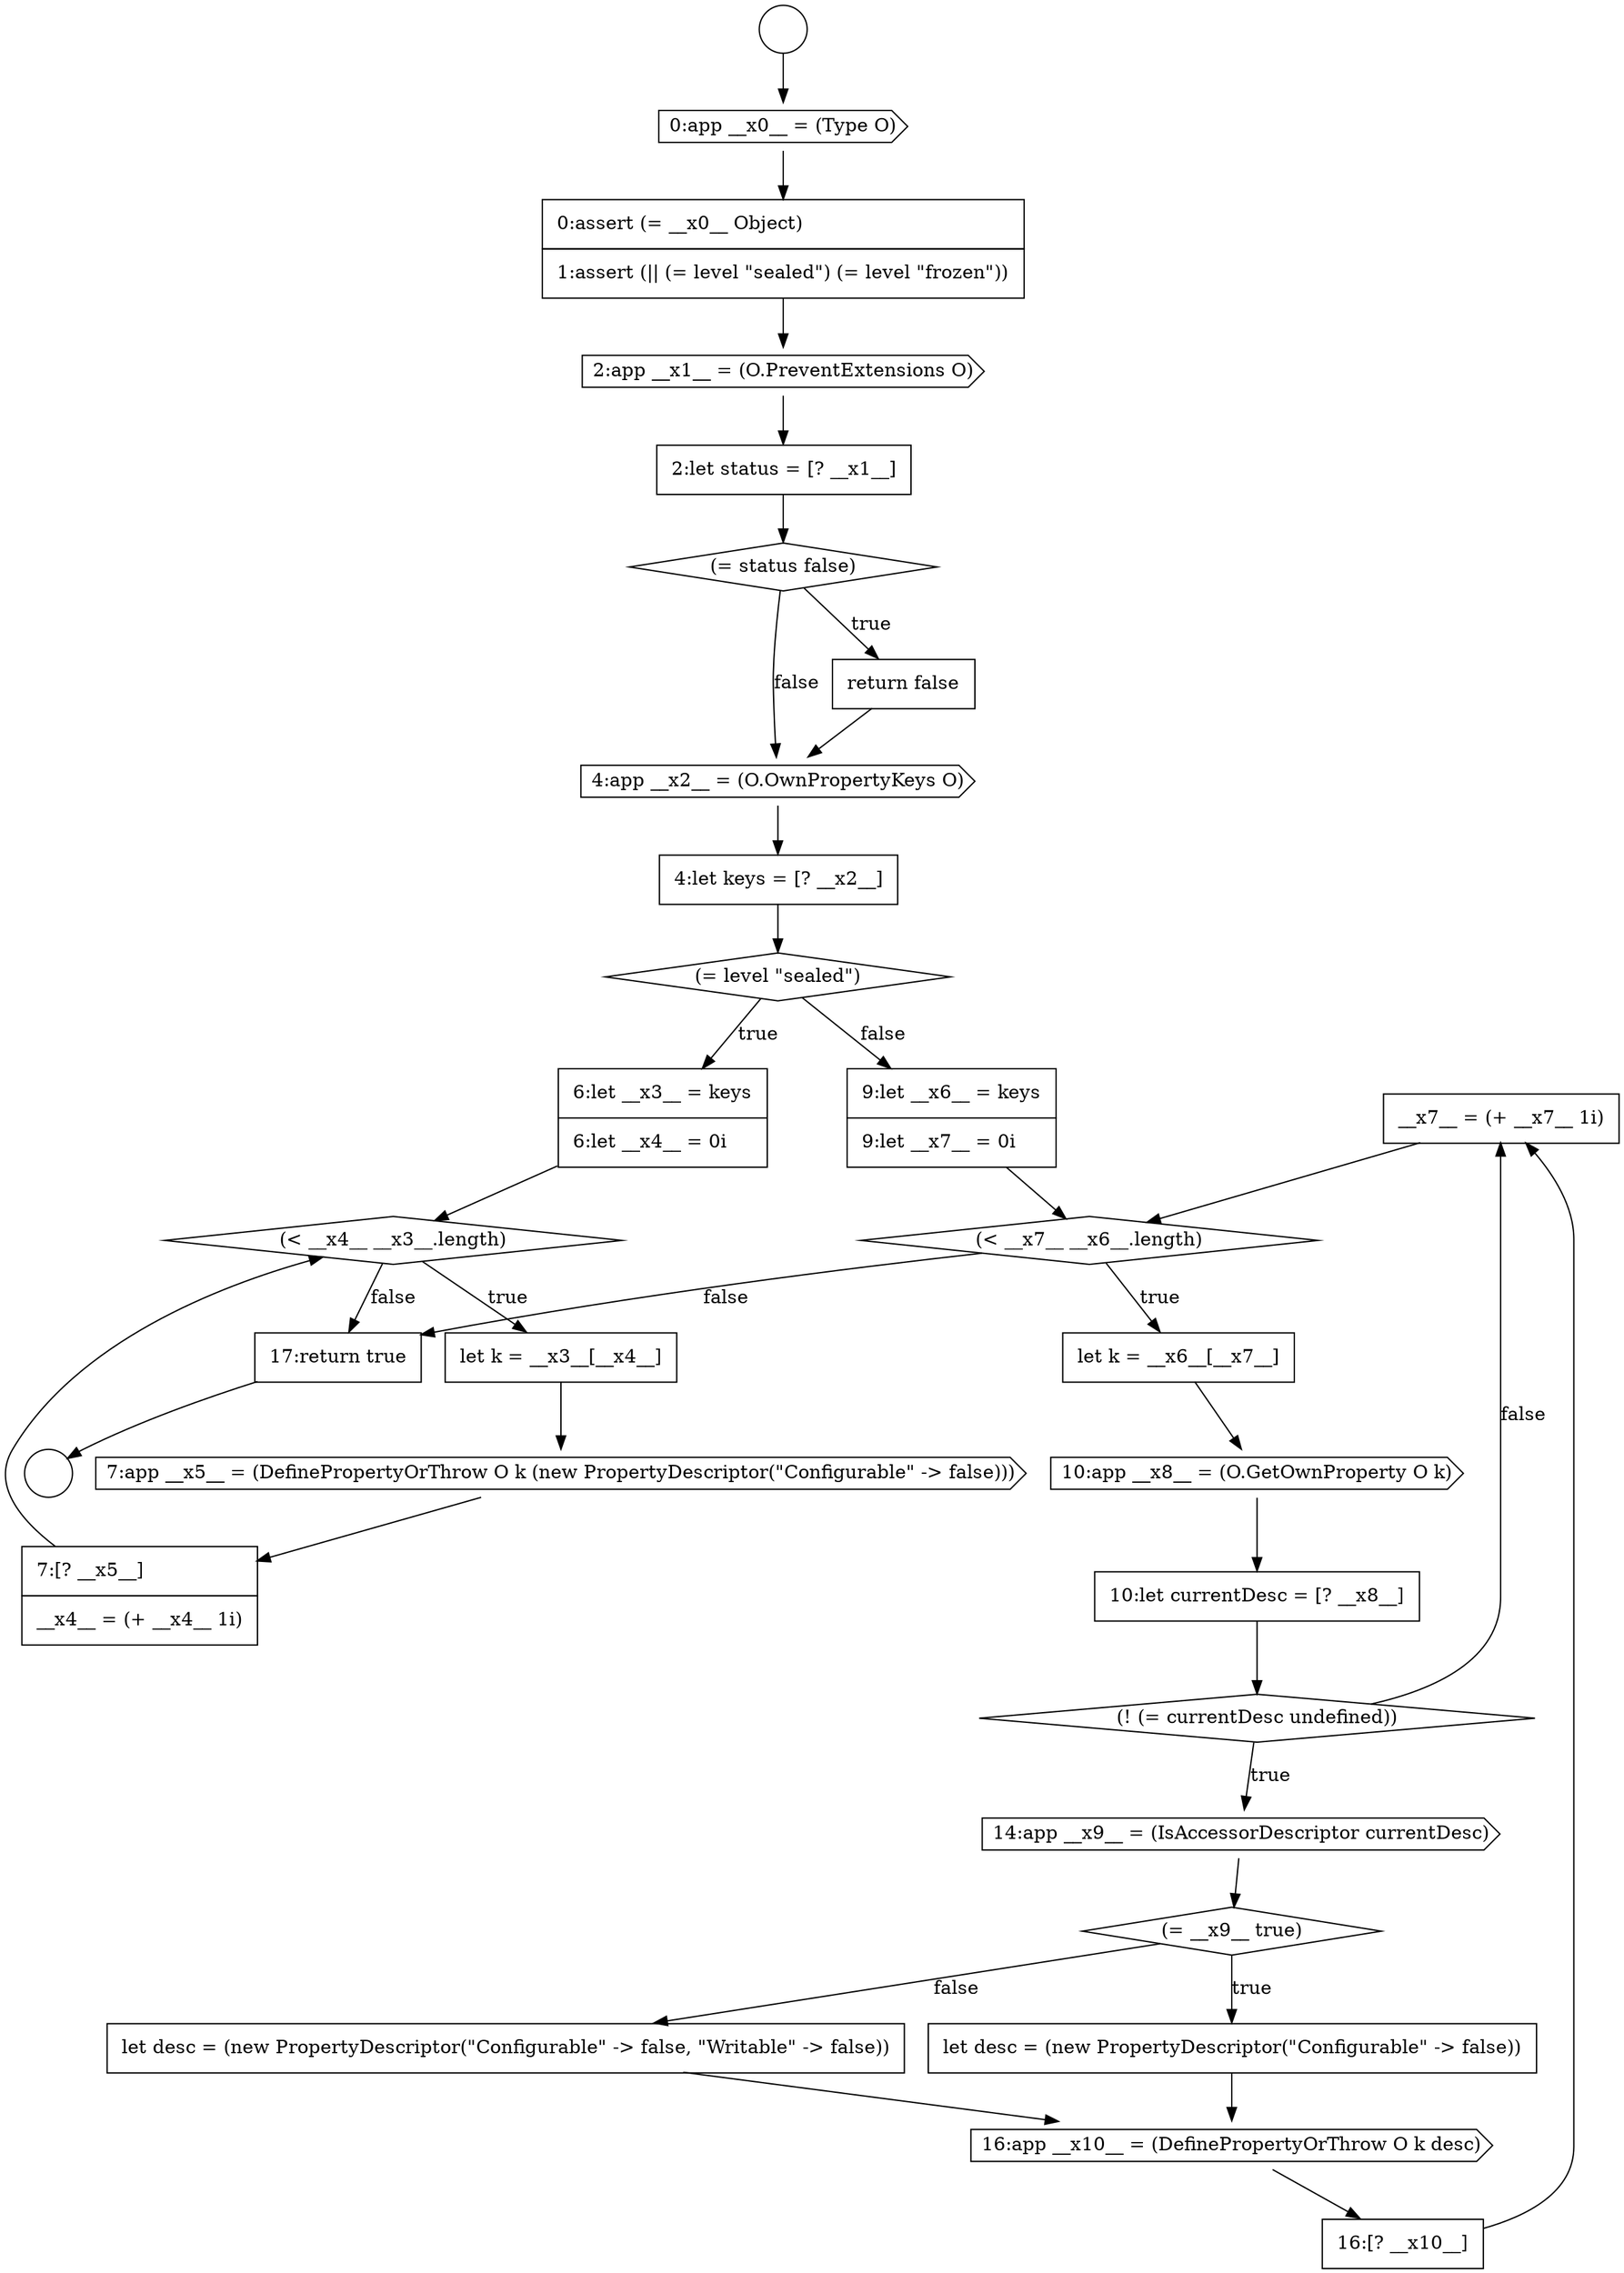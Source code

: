 digraph {
  node846 [shape=none, margin=0, label=<<font color="black">
    <table border="0" cellborder="1" cellspacing="0" cellpadding="10">
      <tr><td align="left">__x7__ = (+ __x7__ 1i)</td></tr>
    </table>
  </font>> color="black" fillcolor="white" style=filled]
  node838 [shape=none, margin=0, label=<<font color="black">
    <table border="0" cellborder="1" cellspacing="0" cellpadding="10">
      <tr><td align="left">10:let currentDesc = [? __x8__]</td></tr>
    </table>
  </font>> color="black" fillcolor="white" style=filled]
  node837 [shape=cds, label=<<font color="black">10:app __x8__ = (O.GetOwnProperty O k)</font>> color="black" fillcolor="white" style=filled]
  node824 [shape=diamond, label=<<font color="black">(= status false)</font>> color="black" fillcolor="white" style=filled]
  node831 [shape=none, margin=0, label=<<font color="black">
    <table border="0" cellborder="1" cellspacing="0" cellpadding="10">
      <tr><td align="left">let k = __x3__[__x4__]</td></tr>
    </table>
  </font>> color="black" fillcolor="white" style=filled]
  node827 [shape=none, margin=0, label=<<font color="black">
    <table border="0" cellborder="1" cellspacing="0" cellpadding="10">
      <tr><td align="left">4:let keys = [? __x2__]</td></tr>
    </table>
  </font>> color="black" fillcolor="white" style=filled]
  node840 [shape=cds, label=<<font color="black">14:app __x9__ = (IsAccessorDescriptor currentDesc)</font>> color="black" fillcolor="white" style=filled]
  node832 [shape=cds, label=<<font color="black">7:app __x5__ = (DefinePropertyOrThrow O k (new PropertyDescriptor(&quot;Configurable&quot; -&gt; false)))</font>> color="black" fillcolor="white" style=filled]
  node828 [shape=diamond, label=<<font color="black">(= level &quot;sealed&quot;)</font>> color="black" fillcolor="white" style=filled]
  node829 [shape=none, margin=0, label=<<font color="black">
    <table border="0" cellborder="1" cellspacing="0" cellpadding="10">
      <tr><td align="left">6:let __x3__ = keys</td></tr>
      <tr><td align="left">6:let __x4__ = 0i</td></tr>
    </table>
  </font>> color="black" fillcolor="white" style=filled]
  node841 [shape=diamond, label=<<font color="black">(= __x9__ true)</font>> color="black" fillcolor="white" style=filled]
  node834 [shape=none, margin=0, label=<<font color="black">
    <table border="0" cellborder="1" cellspacing="0" cellpadding="10">
      <tr><td align="left">9:let __x6__ = keys</td></tr>
      <tr><td align="left">9:let __x7__ = 0i</td></tr>
    </table>
  </font>> color="black" fillcolor="white" style=filled]
  node821 [shape=none, margin=0, label=<<font color="black">
    <table border="0" cellborder="1" cellspacing="0" cellpadding="10">
      <tr><td align="left">0:assert (= __x0__ Object)</td></tr>
      <tr><td align="left">1:assert (|| (= level &quot;sealed&quot;) (= level &quot;frozen&quot;))</td></tr>
    </table>
  </font>> color="black" fillcolor="white" style=filled]
  node825 [shape=none, margin=0, label=<<font color="black">
    <table border="0" cellborder="1" cellspacing="0" cellpadding="10">
      <tr><td align="left">return false</td></tr>
    </table>
  </font>> color="black" fillcolor="white" style=filled]
  node820 [shape=cds, label=<<font color="black">0:app __x0__ = (Type O)</font>> color="black" fillcolor="white" style=filled]
  node847 [shape=none, margin=0, label=<<font color="black">
    <table border="0" cellborder="1" cellspacing="0" cellpadding="10">
      <tr><td align="left">17:return true</td></tr>
    </table>
  </font>> color="black" fillcolor="white" style=filled]
  node830 [shape=diamond, label=<<font color="black">(&lt; __x4__ __x3__.length)</font>> color="black" fillcolor="white" style=filled]
  node842 [shape=none, margin=0, label=<<font color="black">
    <table border="0" cellborder="1" cellspacing="0" cellpadding="10">
      <tr><td align="left">let desc = (new PropertyDescriptor(&quot;Configurable&quot; -&gt; false))</td></tr>
    </table>
  </font>> color="black" fillcolor="white" style=filled]
  node819 [shape=circle label=" " color="black" fillcolor="white" style=filled]
  node843 [shape=none, margin=0, label=<<font color="black">
    <table border="0" cellborder="1" cellspacing="0" cellpadding="10">
      <tr><td align="left">let desc = (new PropertyDescriptor(&quot;Configurable&quot; -&gt; false, &quot;Writable&quot; -&gt; false))</td></tr>
    </table>
  </font>> color="black" fillcolor="white" style=filled]
  node826 [shape=cds, label=<<font color="black">4:app __x2__ = (O.OwnPropertyKeys O)</font>> color="black" fillcolor="white" style=filled]
  node823 [shape=none, margin=0, label=<<font color="black">
    <table border="0" cellborder="1" cellspacing="0" cellpadding="10">
      <tr><td align="left">2:let status = [? __x1__]</td></tr>
    </table>
  </font>> color="black" fillcolor="white" style=filled]
  node836 [shape=none, margin=0, label=<<font color="black">
    <table border="0" cellborder="1" cellspacing="0" cellpadding="10">
      <tr><td align="left">let k = __x6__[__x7__]</td></tr>
    </table>
  </font>> color="black" fillcolor="white" style=filled]
  node845 [shape=none, margin=0, label=<<font color="black">
    <table border="0" cellborder="1" cellspacing="0" cellpadding="10">
      <tr><td align="left">16:[? __x10__]</td></tr>
    </table>
  </font>> color="black" fillcolor="white" style=filled]
  node844 [shape=cds, label=<<font color="black">16:app __x10__ = (DefinePropertyOrThrow O k desc)</font>> color="black" fillcolor="white" style=filled]
  node833 [shape=none, margin=0, label=<<font color="black">
    <table border="0" cellborder="1" cellspacing="0" cellpadding="10">
      <tr><td align="left">7:[? __x5__]</td></tr>
      <tr><td align="left">__x4__ = (+ __x4__ 1i)</td></tr>
    </table>
  </font>> color="black" fillcolor="white" style=filled]
  node835 [shape=diamond, label=<<font color="black">(&lt; __x7__ __x6__.length)</font>> color="black" fillcolor="white" style=filled]
  node818 [shape=circle label=" " color="black" fillcolor="white" style=filled]
  node839 [shape=diamond, label=<<font color="black">(! (= currentDesc undefined))</font>> color="black" fillcolor="white" style=filled]
  node822 [shape=cds, label=<<font color="black">2:app __x1__ = (O.PreventExtensions O)</font>> color="black" fillcolor="white" style=filled]
  node821 -> node822 [ color="black"]
  node820 -> node821 [ color="black"]
  node829 -> node830 [ color="black"]
  node845 -> node846 [ color="black"]
  node827 -> node828 [ color="black"]
  node839 -> node840 [label=<<font color="black">true</font>> color="black"]
  node839 -> node846 [label=<<font color="black">false</font>> color="black"]
  node831 -> node832 [ color="black"]
  node818 -> node820 [ color="black"]
  node846 -> node835 [ color="black"]
  node835 -> node836 [label=<<font color="black">true</font>> color="black"]
  node835 -> node847 [label=<<font color="black">false</font>> color="black"]
  node823 -> node824 [ color="black"]
  node833 -> node830 [ color="black"]
  node828 -> node829 [label=<<font color="black">true</font>> color="black"]
  node828 -> node834 [label=<<font color="black">false</font>> color="black"]
  node840 -> node841 [ color="black"]
  node844 -> node845 [ color="black"]
  node824 -> node825 [label=<<font color="black">true</font>> color="black"]
  node824 -> node826 [label=<<font color="black">false</font>> color="black"]
  node836 -> node837 [ color="black"]
  node825 -> node826 [ color="black"]
  node822 -> node823 [ color="black"]
  node832 -> node833 [ color="black"]
  node838 -> node839 [ color="black"]
  node837 -> node838 [ color="black"]
  node841 -> node842 [label=<<font color="black">true</font>> color="black"]
  node841 -> node843 [label=<<font color="black">false</font>> color="black"]
  node834 -> node835 [ color="black"]
  node826 -> node827 [ color="black"]
  node843 -> node844 [ color="black"]
  node830 -> node831 [label=<<font color="black">true</font>> color="black"]
  node830 -> node847 [label=<<font color="black">false</font>> color="black"]
  node847 -> node819 [ color="black"]
  node842 -> node844 [ color="black"]
}
